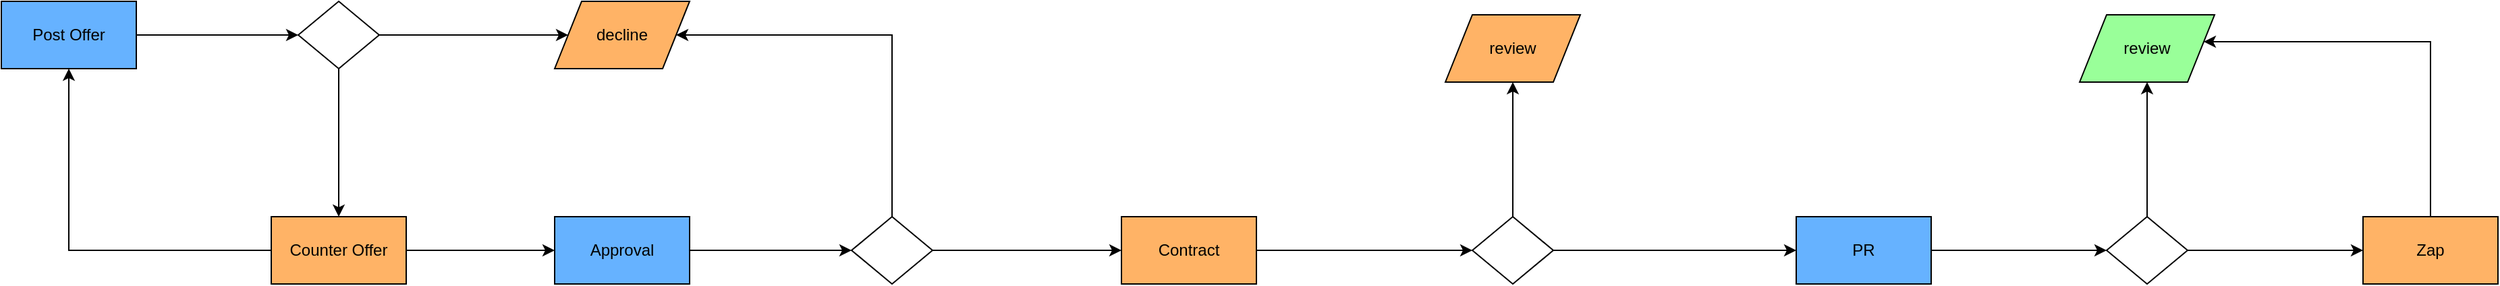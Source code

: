 <mxfile version="24.8.3">
  <diagram name="Page-1" id="OL_WsV5nZnV1GZg_doOH">
    <mxGraphModel grid="1" page="1" gridSize="10" guides="1" tooltips="1" connect="1" arrows="1" fold="1" pageScale="1" pageWidth="850" pageHeight="1100" math="0" shadow="0">
      <root>
        <mxCell id="0" />
        <mxCell id="1" parent="0" />
        <mxCell id="nk4fw3W0jicYouDhLSpa-5" style="edgeStyle=orthogonalEdgeStyle;rounded=0;orthogonalLoop=1;jettySize=auto;html=1;" edge="1" parent="1" source="nk4fw3W0jicYouDhLSpa-4" target="nk4fw3W0jicYouDhLSpa-8">
          <mxGeometry relative="1" as="geometry">
            <mxPoint x="210" y="185" as="targetPoint" />
          </mxGeometry>
        </mxCell>
        <mxCell id="nk4fw3W0jicYouDhLSpa-4" value="Post Offer" style="html=1;dashed=0;whiteSpace=wrap;fillColor=#66B2FF;" vertex="1" parent="1">
          <mxGeometry x="30" y="160" width="100" height="50" as="geometry" />
        </mxCell>
        <mxCell id="nk4fw3W0jicYouDhLSpa-9" style="edgeStyle=orthogonalEdgeStyle;rounded=0;orthogonalLoop=1;jettySize=auto;html=1;" edge="1" parent="1" source="nk4fw3W0jicYouDhLSpa-8" target="nk4fw3W0jicYouDhLSpa-10">
          <mxGeometry relative="1" as="geometry">
            <mxPoint x="270" y="290" as="targetPoint" />
          </mxGeometry>
        </mxCell>
        <mxCell id="nk4fw3W0jicYouDhLSpa-15" style="edgeStyle=orthogonalEdgeStyle;rounded=0;orthogonalLoop=1;jettySize=auto;html=1;" edge="1" parent="1" source="nk4fw3W0jicYouDhLSpa-8" target="nk4fw3W0jicYouDhLSpa-16">
          <mxGeometry relative="1" as="geometry">
            <mxPoint x="450.059" y="79.961" as="targetPoint" />
          </mxGeometry>
        </mxCell>
        <mxCell id="nk4fw3W0jicYouDhLSpa-8" value="" style="shape=rhombus;html=1;dashed=0;whiteSpace=wrap;perimeter=rhombusPerimeter;" vertex="1" parent="1">
          <mxGeometry x="250" y="160" width="60" height="50" as="geometry" />
        </mxCell>
        <mxCell id="nk4fw3W0jicYouDhLSpa-17" style="edgeStyle=orthogonalEdgeStyle;rounded=0;orthogonalLoop=1;jettySize=auto;html=1;" edge="1" parent="1" source="nk4fw3W0jicYouDhLSpa-10" target="nk4fw3W0jicYouDhLSpa-19">
          <mxGeometry relative="1" as="geometry">
            <mxPoint x="410" y="345" as="targetPoint" />
          </mxGeometry>
        </mxCell>
        <mxCell id="nk4fw3W0jicYouDhLSpa-18" style="edgeStyle=orthogonalEdgeStyle;rounded=0;orthogonalLoop=1;jettySize=auto;html=1;" edge="1" parent="1" source="nk4fw3W0jicYouDhLSpa-10" target="nk4fw3W0jicYouDhLSpa-4">
          <mxGeometry relative="1" as="geometry" />
        </mxCell>
        <mxCell id="nk4fw3W0jicYouDhLSpa-10" value="Counter Offer" style="html=1;dashed=0;whiteSpace=wrap;fillColor=#FFB366;" vertex="1" parent="1">
          <mxGeometry x="230" y="320" width="100" height="50" as="geometry" />
        </mxCell>
        <mxCell id="nk4fw3W0jicYouDhLSpa-22" style="edgeStyle=orthogonalEdgeStyle;rounded=0;orthogonalLoop=1;jettySize=auto;html=1;" edge="1" parent="1" source="nk4fw3W0jicYouDhLSpa-11" target="nk4fw3W0jicYouDhLSpa-35">
          <mxGeometry relative="1" as="geometry" />
        </mxCell>
        <mxCell id="nk4fw3W0jicYouDhLSpa-30" style="edgeStyle=orthogonalEdgeStyle;rounded=0;orthogonalLoop=1;jettySize=auto;html=1;" edge="1" parent="1" source="nk4fw3W0jicYouDhLSpa-35" target="nk4fw3W0jicYouDhLSpa-37">
          <mxGeometry relative="1" as="geometry">
            <Array as="points" />
          </mxGeometry>
        </mxCell>
        <mxCell id="nk4fw3W0jicYouDhLSpa-11" value="Contract" style="html=1;dashed=0;whiteSpace=wrap;fillColor=#FFB366;" vertex="1" parent="1">
          <mxGeometry x="860" y="320" width="100" height="50" as="geometry" />
        </mxCell>
        <mxCell id="nk4fw3W0jicYouDhLSpa-16" value="decline" style="shape=parallelogram;perimeter=parallelogramPerimeter;whiteSpace=wrap;html=1;dashed=0;fillColor=#FFB366;" vertex="1" parent="1">
          <mxGeometry x="440" y="160" width="100" height="50" as="geometry" />
        </mxCell>
        <mxCell id="nk4fw3W0jicYouDhLSpa-20" style="edgeStyle=orthogonalEdgeStyle;rounded=0;orthogonalLoop=1;jettySize=auto;html=1;" edge="1" parent="1" source="nk4fw3W0jicYouDhLSpa-19" target="nk4fw3W0jicYouDhLSpa-33">
          <mxGeometry relative="1" as="geometry" />
        </mxCell>
        <mxCell id="nk4fw3W0jicYouDhLSpa-31" style="edgeStyle=orthogonalEdgeStyle;rounded=0;orthogonalLoop=1;jettySize=auto;html=1;" edge="1" parent="1" source="nk4fw3W0jicYouDhLSpa-33" target="nk4fw3W0jicYouDhLSpa-16">
          <mxGeometry relative="1" as="geometry">
            <Array as="points">
              <mxPoint x="690" y="185" />
            </Array>
          </mxGeometry>
        </mxCell>
        <mxCell id="nk4fw3W0jicYouDhLSpa-19" value="Approval" style="html=1;dashed=0;whiteSpace=wrap;fillColor=#66B2FF;" vertex="1" parent="1">
          <mxGeometry x="440" y="320" width="100" height="50" as="geometry" />
        </mxCell>
        <mxCell id="nk4fw3W0jicYouDhLSpa-24" style="edgeStyle=orthogonalEdgeStyle;rounded=0;orthogonalLoop=1;jettySize=auto;html=1;" edge="1" parent="1" source="nk4fw3W0jicYouDhLSpa-21" target="nk4fw3W0jicYouDhLSpa-25">
          <mxGeometry relative="1" as="geometry">
            <Array as="points">
              <mxPoint x="1520" y="345" />
            </Array>
          </mxGeometry>
        </mxCell>
        <mxCell id="nk4fw3W0jicYouDhLSpa-21" value="PR" style="html=1;dashed=0;whiteSpace=wrap;fillColor=#66B2FF;" vertex="1" parent="1">
          <mxGeometry x="1360" y="320" width="100" height="50" as="geometry" />
        </mxCell>
        <mxCell id="nk4fw3W0jicYouDhLSpa-29" style="edgeStyle=orthogonalEdgeStyle;rounded=0;orthogonalLoop=1;jettySize=auto;html=1;" edge="1" parent="1" source="nk4fw3W0jicYouDhLSpa-23" target="nk4fw3W0jicYouDhLSpa-28">
          <mxGeometry relative="1" as="geometry">
            <Array as="points">
              <mxPoint x="1830" y="190" />
            </Array>
          </mxGeometry>
        </mxCell>
        <mxCell id="nk4fw3W0jicYouDhLSpa-23" value="Zap" style="html=1;dashed=0;whiteSpace=wrap;fillColor=#FFB366;" vertex="1" parent="1">
          <mxGeometry x="1780" y="320" width="100" height="50" as="geometry" />
        </mxCell>
        <mxCell id="nk4fw3W0jicYouDhLSpa-26" style="edgeStyle=orthogonalEdgeStyle;rounded=0;orthogonalLoop=1;jettySize=auto;html=1;" edge="1" parent="1" source="nk4fw3W0jicYouDhLSpa-25" target="nk4fw3W0jicYouDhLSpa-23">
          <mxGeometry relative="1" as="geometry" />
        </mxCell>
        <mxCell id="nk4fw3W0jicYouDhLSpa-27" style="edgeStyle=orthogonalEdgeStyle;rounded=0;orthogonalLoop=1;jettySize=auto;html=1;" edge="1" parent="1" source="nk4fw3W0jicYouDhLSpa-25" target="nk4fw3W0jicYouDhLSpa-28">
          <mxGeometry relative="1" as="geometry">
            <mxPoint x="1620" y="140" as="targetPoint" />
          </mxGeometry>
        </mxCell>
        <mxCell id="nk4fw3W0jicYouDhLSpa-25" value="" style="shape=rhombus;html=1;dashed=0;whiteSpace=wrap;perimeter=rhombusPerimeter;" vertex="1" parent="1">
          <mxGeometry x="1590" y="320" width="60" height="50" as="geometry" />
        </mxCell>
        <mxCell id="nk4fw3W0jicYouDhLSpa-28" value="review" style="shape=parallelogram;perimeter=parallelogramPerimeter;whiteSpace=wrap;html=1;dashed=0;fillColor=#99FF99;" vertex="1" parent="1">
          <mxGeometry x="1570" y="170" width="100" height="50" as="geometry" />
        </mxCell>
        <mxCell id="nk4fw3W0jicYouDhLSpa-34" style="edgeStyle=orthogonalEdgeStyle;rounded=0;orthogonalLoop=1;jettySize=auto;html=1;" edge="1" parent="1" source="nk4fw3W0jicYouDhLSpa-33" target="nk4fw3W0jicYouDhLSpa-11">
          <mxGeometry relative="1" as="geometry" />
        </mxCell>
        <mxCell id="nk4fw3W0jicYouDhLSpa-33" value="" style="shape=rhombus;html=1;dashed=0;whiteSpace=wrap;perimeter=rhombusPerimeter;" vertex="1" parent="1">
          <mxGeometry x="660" y="320" width="60" height="50" as="geometry" />
        </mxCell>
        <mxCell id="nk4fw3W0jicYouDhLSpa-36" style="edgeStyle=orthogonalEdgeStyle;rounded=0;orthogonalLoop=1;jettySize=auto;html=1;" edge="1" parent="1" source="nk4fw3W0jicYouDhLSpa-35" target="nk4fw3W0jicYouDhLSpa-21">
          <mxGeometry relative="1" as="geometry" />
        </mxCell>
        <mxCell id="nk4fw3W0jicYouDhLSpa-35" value="" style="shape=rhombus;html=1;dashed=0;whiteSpace=wrap;perimeter=rhombusPerimeter;" vertex="1" parent="1">
          <mxGeometry x="1120" y="320" width="60" height="50" as="geometry" />
        </mxCell>
        <mxCell id="nk4fw3W0jicYouDhLSpa-37" value="review" style="shape=parallelogram;perimeter=parallelogramPerimeter;whiteSpace=wrap;html=1;dashed=0;fillColor=#FFB366;" vertex="1" parent="1">
          <mxGeometry x="1100" y="170" width="100" height="50" as="geometry" />
        </mxCell>
      </root>
    </mxGraphModel>
  </diagram>
</mxfile>
